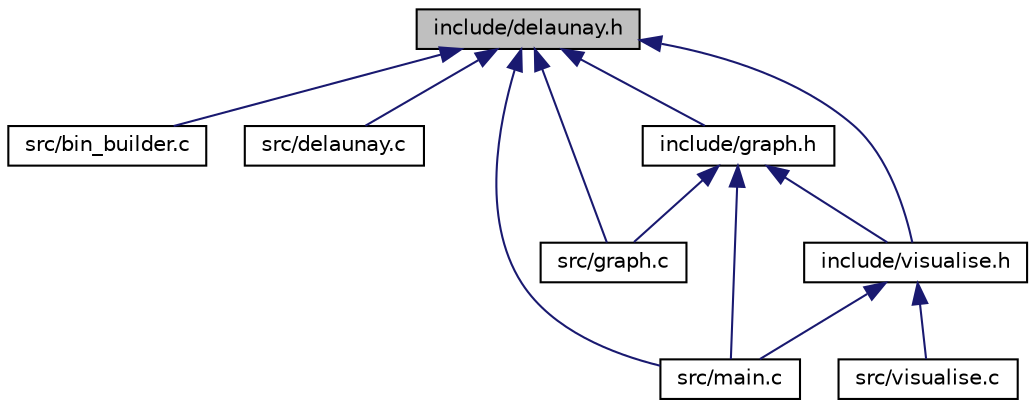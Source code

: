 digraph "include/delaunay.h"
{
 // LATEX_PDF_SIZE
  edge [fontname="Helvetica",fontsize="10",labelfontname="Helvetica",labelfontsize="10"];
  node [fontname="Helvetica",fontsize="10",shape=record];
  Node1 [label="include/delaunay.h",height=0.2,width=0.4,color="black", fillcolor="grey75", style="filled", fontcolor="black",tooltip=" "];
  Node1 -> Node2 [dir="back",color="midnightblue",fontsize="10",style="solid"];
  Node2 [label="src/bin_builder.c",height=0.2,width=0.4,color="black", fillcolor="white", style="filled",URL="$bin__builder_8c.html",tooltip=" "];
  Node1 -> Node3 [dir="back",color="midnightblue",fontsize="10",style="solid"];
  Node3 [label="src/delaunay.c",height=0.2,width=0.4,color="black", fillcolor="white", style="filled",URL="$delaunay_8c.html",tooltip=" "];
  Node1 -> Node4 [dir="back",color="midnightblue",fontsize="10",style="solid"];
  Node4 [label="src/graph.c",height=0.2,width=0.4,color="black", fillcolor="white", style="filled",URL="$graph_8c.html",tooltip=" "];
  Node1 -> Node5 [dir="back",color="midnightblue",fontsize="10",style="solid"];
  Node5 [label="src/main.c",height=0.2,width=0.4,color="black", fillcolor="white", style="filled",URL="$main_8c.html",tooltip=" "];
  Node1 -> Node6 [dir="back",color="midnightblue",fontsize="10",style="solid"];
  Node6 [label="include/graph.h",height=0.2,width=0.4,color="black", fillcolor="white", style="filled",URL="$graph_8h.html",tooltip=" "];
  Node6 -> Node4 [dir="back",color="midnightblue",fontsize="10",style="solid"];
  Node6 -> Node5 [dir="back",color="midnightblue",fontsize="10",style="solid"];
  Node6 -> Node7 [dir="back",color="midnightblue",fontsize="10",style="solid"];
  Node7 [label="include/visualise.h",height=0.2,width=0.4,color="black", fillcolor="white", style="filled",URL="$visualise_8h.html",tooltip=" "];
  Node7 -> Node5 [dir="back",color="midnightblue",fontsize="10",style="solid"];
  Node7 -> Node8 [dir="back",color="midnightblue",fontsize="10",style="solid"];
  Node8 [label="src/visualise.c",height=0.2,width=0.4,color="black", fillcolor="white", style="filled",URL="$visualise_8c.html",tooltip=" "];
  Node1 -> Node7 [dir="back",color="midnightblue",fontsize="10",style="solid"];
}
